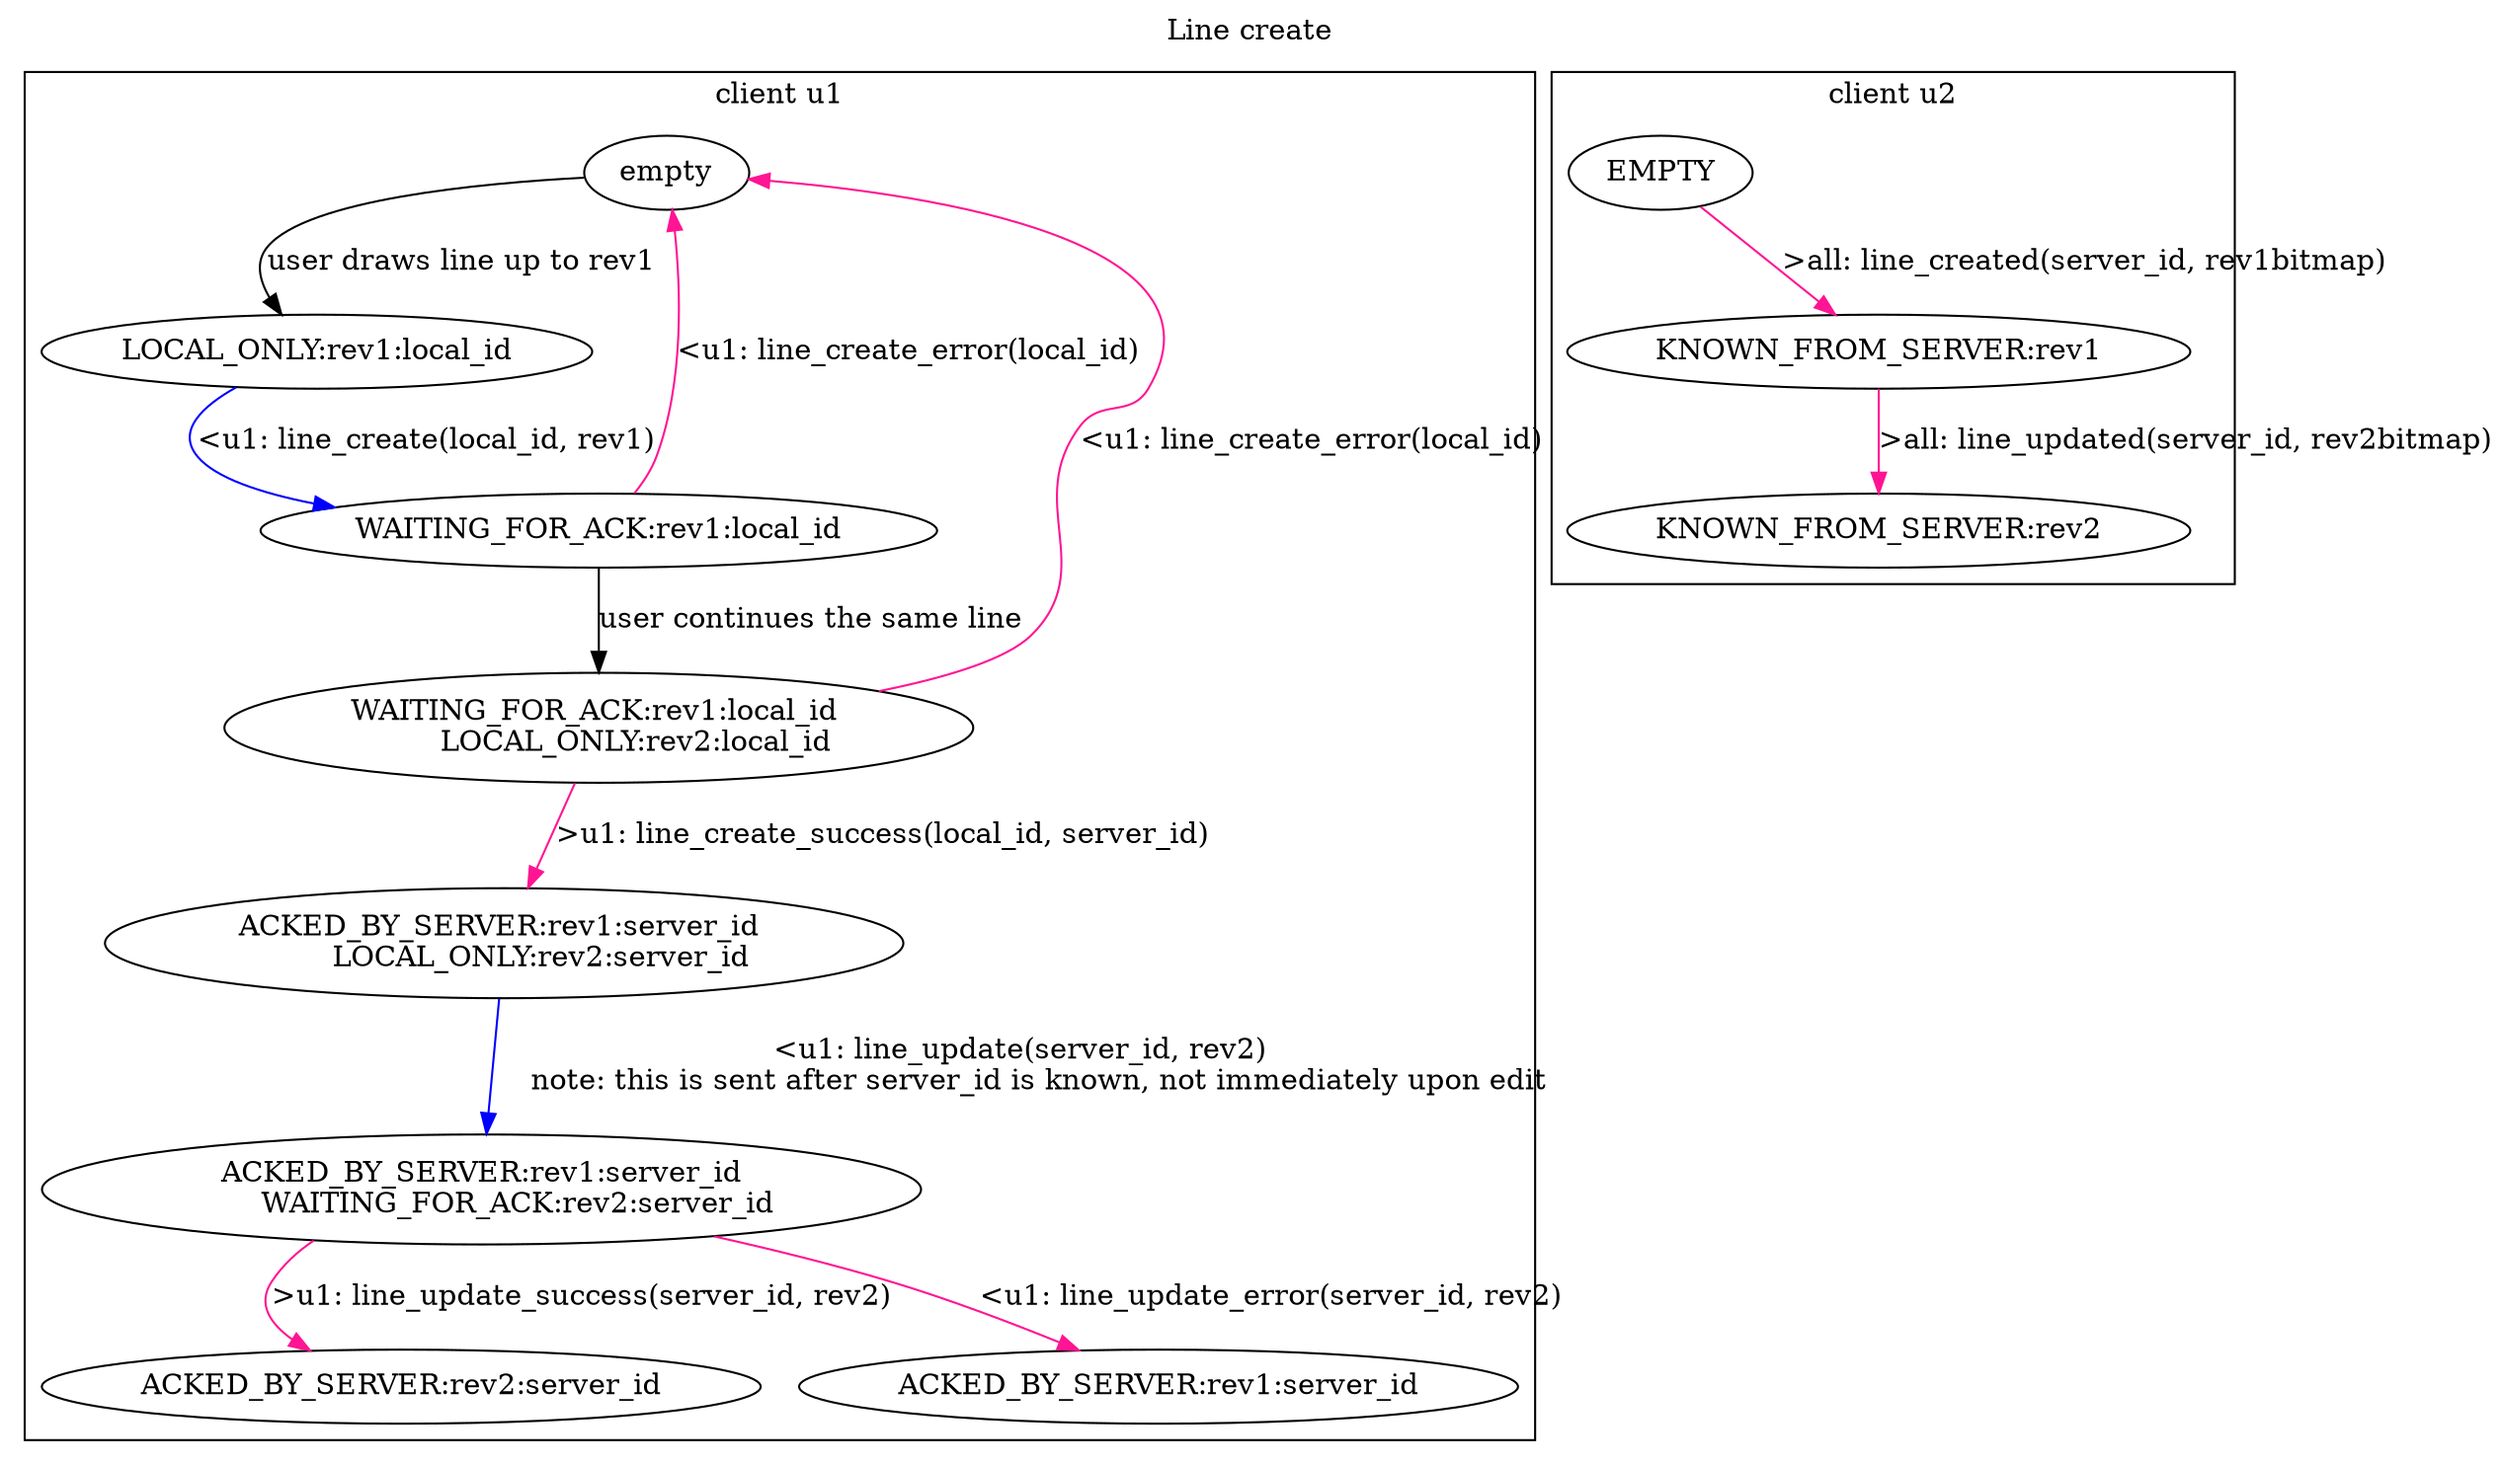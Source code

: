 # deeppink = message from server
# blue = message to server

Digraph G {
  labelloc="t";
  label="Line create";

  subgraph cluster_u1 {
    label="client u1"
    
    empty
    -> "LOCAL_ONLY:rev1:local_id"
    [label = "user draws line up to rev1"]
    
    "LOCAL_ONLY:rev1:local_id"
    -> "WAITING_FOR_ACK:rev1:local_id"
    [label = "<u1: line_create(local_id, rev1)" color=blue]

    "WAITING_FOR_ACK:rev1:local_id"
    -> "WAITING_FOR_ACK:rev1:local_id 
        LOCAL_ONLY:rev2:local_id"
    [label="user continues the same line"]

    "WAITING_FOR_ACK:rev1:local_id 
        LOCAL_ONLY:rev2:local_id"
    -> "ACKED_BY_SERVER:rev1:server_id 
        LOCAL_ONLY:rev2:server_id"
          [label=">u1: line_create_success(local_id, server_id)" color=deeppink]


    "ACKED_BY_SERVER:rev1:server_id 
        LOCAL_ONLY:rev2:server_id"
    -> "ACKED_BY_SERVER:rev1:server_id
        WAITING_FOR_ACK:rev2:server_id"
    [label="<u1: line_update(server_id, rev2)
    note: this is sent after server_id is known, not immediately upon edit" color=blue]

    "ACKED_BY_SERVER:rev1:server_id
        WAITING_FOR_ACK:rev2:server_id"
    -> "ACKED_BY_SERVER:rev2:server_id"
    [label=">u1: line_update_success(server_id, rev2)" color=deeppink]  // here either rev2 bitmap or some revision / message id


    // error cases
    "WAITING_FOR_ACK:rev1:local_id" -> empty [label = "<u1: line_create_error(local_id)", color=deeppink]

    "WAITING_FOR_ACK:rev1:local_id 
        LOCAL_ONLY:rev2:local_id" -> empty [label = "<u1: line_create_error(local_id)", color=deeppink]

    "ACKED_BY_SERVER:rev1:server_id
        WAITING_FOR_ACK:rev2:server_id"
    -> "ACKED_BY_SERVER:rev1:server_id"
    [label="<u1: line_update_error(server_id, rev2)" color=deeppink]

  }

  subgraph cluster_u2 {
    label = "client u2"

    "EMPTY" -> "KNOWN_FROM_SERVER:rev1"
    [label = ">all: line_created(server_id, rev1bitmap)" color=deeppink]

    "KNOWN_FROM_SERVER:rev1" -> "KNOWN_FROM_SERVER:rev2"
    [label = ">all: line_updated(server_id, rev2bitmap)" color=deeppink]
  }
}


